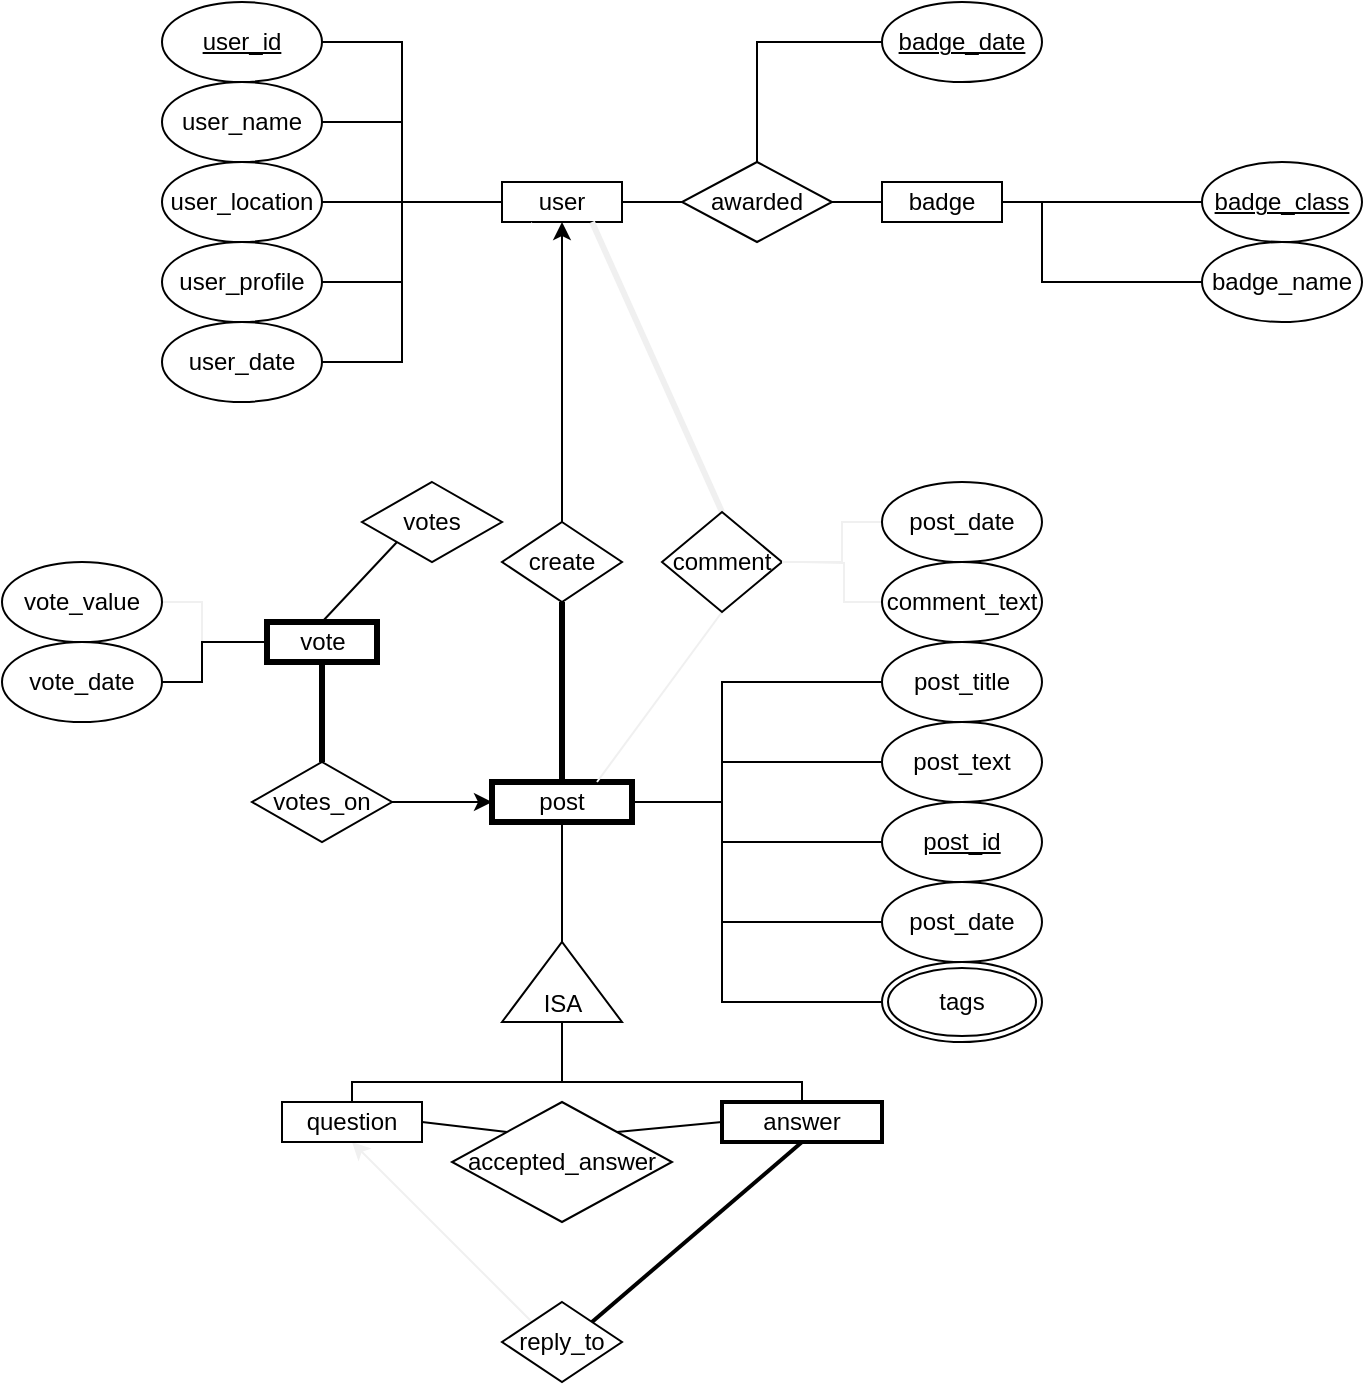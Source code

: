 <mxfile version="13.6.2" type="device"><diagram id="R2lEEEUBdFMjLlhIrx00" name="Page-1"><mxGraphModel dx="920" dy="956" grid="1" gridSize="10" guides="1" tooltips="1" connect="1" arrows="1" fold="1" page="1" pageScale="1" pageWidth="827" pageHeight="1169" math="0" shadow="0" extFonts="Permanent Marker^https://fonts.googleapis.com/css?family=Permanent+Marker"><root><mxCell id="0"/><mxCell id="1" parent="0"/><mxCell id="XA1BQfIsfLlyylWkSNJq-2" value="" style="edgeStyle=orthogonalEdgeStyle;rounded=0;orthogonalLoop=1;jettySize=auto;html=1;endArrow=none;endFill=0;exitX=0;exitY=0.5;exitDx=0;exitDy=0;" parent="1" source="wMCv7-ojYzjNgbDGtpP6-1" target="wMCv7-ojYzjNgbDGtpP6-4" edge="1"><mxGeometry relative="1" as="geometry"><Array as="points"><mxPoint x="370" y="100"/></Array></mxGeometry></mxCell><mxCell id="XA1BQfIsfLlyylWkSNJq-8" value="" style="edgeStyle=orthogonalEdgeStyle;rounded=0;orthogonalLoop=1;jettySize=auto;html=1;endArrow=none;endFill=0;startArrow=classic;startFill=1;" parent="1" source="wMCv7-ojYzjNgbDGtpP6-1" target="XA1BQfIsfLlyylWkSNJq-7" edge="1"><mxGeometry relative="1" as="geometry"/></mxCell><mxCell id="vYHkEzID_XICu0Ha7OsH-2" style="edgeStyle=orthogonalEdgeStyle;rounded=0;orthogonalLoop=1;jettySize=auto;html=1;exitX=1;exitY=0.5;exitDx=0;exitDy=0;entryX=0;entryY=0.5;entryDx=0;entryDy=0;endArrow=none;endFill=0;" parent="1" source="wMCv7-ojYzjNgbDGtpP6-1" target="vYHkEzID_XICu0Ha7OsH-1" edge="1"><mxGeometry relative="1" as="geometry"/></mxCell><mxCell id="wMCv7-ojYzjNgbDGtpP6-1" value="&lt;div&gt;user&lt;/div&gt;" style="rounded=0;whiteSpace=wrap;html=1;" parent="1" vertex="1"><mxGeometry x="370" y="90" width="60" height="20" as="geometry"/></mxCell><mxCell id="XA1BQfIsfLlyylWkSNJq-3" style="edgeStyle=orthogonalEdgeStyle;rounded=0;orthogonalLoop=1;jettySize=auto;html=1;exitX=1;exitY=0.5;exitDx=0;exitDy=0;entryX=0;entryY=0.5;entryDx=0;entryDy=0;endArrow=none;endFill=0;" parent="1" source="wMCv7-ojYzjNgbDGtpP6-2" target="wMCv7-ojYzjNgbDGtpP6-1" edge="1"><mxGeometry relative="1" as="geometry"><Array as="points"><mxPoint x="320" y="140"/><mxPoint x="320" y="100"/></Array></mxGeometry></mxCell><mxCell id="wMCv7-ojYzjNgbDGtpP6-2" value="&lt;div&gt;user_profile&lt;br&gt;&lt;/div&gt;" style="ellipse;whiteSpace=wrap;html=1;" parent="1" vertex="1"><mxGeometry x="200" y="120" width="80" height="40" as="geometry"/></mxCell><mxCell id="wMCv7-ojYzjNgbDGtpP6-4" value="&lt;div&gt;user_location&lt;br&gt;&lt;/div&gt;" style="ellipse;whiteSpace=wrap;html=1;" parent="1" vertex="1"><mxGeometry x="200" y="80" width="80" height="40" as="geometry"/></mxCell><mxCell id="XA1BQfIsfLlyylWkSNJq-38" style="edgeStyle=orthogonalEdgeStyle;rounded=0;orthogonalLoop=1;jettySize=auto;html=1;exitX=1;exitY=0.5;exitDx=0;exitDy=0;entryX=0;entryY=0.5;entryDx=0;entryDy=0;startArrow=none;startFill=0;endArrow=none;endFill=0;strokeWidth=1;" parent="1" source="wMCv7-ojYzjNgbDGtpP6-6" target="wMCv7-ojYzjNgbDGtpP6-1" edge="1"><mxGeometry relative="1" as="geometry"><Array as="points"><mxPoint x="320" y="60"/><mxPoint x="320" y="100"/></Array></mxGeometry></mxCell><mxCell id="wMCv7-ojYzjNgbDGtpP6-6" value="user_name" style="ellipse;whiteSpace=wrap;html=1;" parent="1" vertex="1"><mxGeometry x="200" y="40" width="80" height="40" as="geometry"/></mxCell><mxCell id="XA1BQfIsfLlyylWkSNJq-37" style="edgeStyle=orthogonalEdgeStyle;rounded=0;orthogonalLoop=1;jettySize=auto;html=1;exitX=1;exitY=0.5;exitDx=0;exitDy=0;entryX=0;entryY=0.5;entryDx=0;entryDy=0;startArrow=none;startFill=0;endArrow=none;endFill=0;strokeWidth=1;" parent="1" source="wMCv7-ojYzjNgbDGtpP6-7" target="wMCv7-ojYzjNgbDGtpP6-1" edge="1"><mxGeometry relative="1" as="geometry"><Array as="points"><mxPoint x="320" y="20"/><mxPoint x="320" y="100"/></Array></mxGeometry></mxCell><mxCell id="wMCv7-ojYzjNgbDGtpP6-7" value="&lt;u&gt;user_id&lt;/u&gt;" style="ellipse;whiteSpace=wrap;html=1;" parent="1" vertex="1"><mxGeometry x="200" width="80" height="40" as="geometry"/></mxCell><mxCell id="XA1BQfIsfLlyylWkSNJq-35" style="edgeStyle=orthogonalEdgeStyle;rounded=0;orthogonalLoop=1;jettySize=auto;html=1;exitX=1;exitY=0.5;exitDx=0;exitDy=0;entryX=0;entryY=0.5;entryDx=0;entryDy=0;startArrow=none;startFill=0;endArrow=none;endFill=0;strokeWidth=1;" parent="1" source="wMCv7-ojYzjNgbDGtpP6-8" target="wMCv7-ojYzjNgbDGtpP6-1" edge="1"><mxGeometry relative="1" as="geometry"><Array as="points"><mxPoint x="320" y="180"/><mxPoint x="320" y="100"/></Array></mxGeometry></mxCell><mxCell id="wMCv7-ojYzjNgbDGtpP6-8" value="user_date" style="ellipse;whiteSpace=wrap;html=1;" parent="1" vertex="1"><mxGeometry x="200" y="160" width="80" height="40" as="geometry"/></mxCell><mxCell id="XA1BQfIsfLlyylWkSNJq-11" value="" style="edgeStyle=orthogonalEdgeStyle;rounded=0;orthogonalLoop=1;jettySize=auto;html=1;endArrow=none;endFill=0;strokeWidth=3;" parent="1" source="XA1BQfIsfLlyylWkSNJq-7" target="XA1BQfIsfLlyylWkSNJq-10" edge="1"><mxGeometry relative="1" as="geometry"/></mxCell><mxCell id="XA1BQfIsfLlyylWkSNJq-45" style="rounded=0;orthogonalLoop=1;jettySize=auto;html=1;entryX=0.5;entryY=0;entryDx=0;entryDy=0;startArrow=none;startFill=0;endArrow=none;endFill=0;strokeColor=#f0f0f0;strokeWidth=3;exitX=0.75;exitY=1;exitDx=0;exitDy=0;" parent="1" source="wMCv7-ojYzjNgbDGtpP6-1" target="XA1BQfIsfLlyylWkSNJq-46" edge="1"><mxGeometry relative="1" as="geometry"><mxPoint x="480" y="230" as="sourcePoint"/><mxPoint x="490" y="270" as="targetPoint"/></mxGeometry></mxCell><mxCell id="XA1BQfIsfLlyylWkSNJq-7" value="create" style="rhombus;whiteSpace=wrap;html=1;rounded=0;" parent="1" vertex="1"><mxGeometry x="370" y="260" width="60" height="40" as="geometry"/></mxCell><mxCell id="XA1BQfIsfLlyylWkSNJq-13" value="" style="edgeStyle=orthogonalEdgeStyle;rounded=0;orthogonalLoop=1;jettySize=auto;html=1;endArrow=none;endFill=0;entryX=1;entryY=0.5;entryDx=0;entryDy=0;exitX=1;exitY=0.5;exitDx=0;exitDy=0;" parent="1" source="XA1BQfIsfLlyylWkSNJq-10" target="XA1BQfIsfLlyylWkSNJq-15" edge="1"><mxGeometry relative="1" as="geometry"><mxPoint x="310" y="335" as="targetPoint"/><Array as="points"><mxPoint x="480" y="400"/><mxPoint x="480" y="340"/></Array></mxGeometry></mxCell><mxCell id="XA1BQfIsfLlyylWkSNJq-24" value="" style="edgeStyle=orthogonalEdgeStyle;rounded=0;orthogonalLoop=1;jettySize=auto;html=1;endArrow=none;endFill=0;entryX=0;entryY=0;entryDx=30;entryDy=0;entryPerimeter=0;" parent="1" source="XA1BQfIsfLlyylWkSNJq-10" target="XA1BQfIsfLlyylWkSNJq-25" edge="1"><mxGeometry relative="1" as="geometry"><mxPoint x="400" y="440" as="targetPoint"/></mxGeometry></mxCell><mxCell id="XA1BQfIsfLlyylWkSNJq-10" value="post" style="whiteSpace=wrap;html=1;rounded=0;strokeWidth=3;" parent="1" vertex="1"><mxGeometry x="365" y="390" width="70" height="20" as="geometry"/></mxCell><mxCell id="XA1BQfIsfLlyylWkSNJq-15" value="&lt;div&gt;post_title&lt;/div&gt;" style="ellipse;whiteSpace=wrap;html=1;" parent="1" vertex="1"><mxGeometry x="560" y="320" width="80" height="40" as="geometry"/></mxCell><mxCell id="XA1BQfIsfLlyylWkSNJq-18" style="edgeStyle=orthogonalEdgeStyle;rounded=0;orthogonalLoop=1;jettySize=auto;html=1;exitX=1;exitY=0.5;exitDx=0;exitDy=0;entryX=1;entryY=0.5;entryDx=0;entryDy=0;endArrow=none;endFill=0;" parent="1" source="XA1BQfIsfLlyylWkSNJq-16" target="XA1BQfIsfLlyylWkSNJq-10" edge="1"><mxGeometry relative="1" as="geometry"><Array as="points"><mxPoint x="480" y="380"/><mxPoint x="480" y="400"/></Array></mxGeometry></mxCell><mxCell id="XA1BQfIsfLlyylWkSNJq-16" value="post_text" style="ellipse;whiteSpace=wrap;html=1;" parent="1" vertex="1"><mxGeometry x="560" y="360" width="80" height="40" as="geometry"/></mxCell><mxCell id="XA1BQfIsfLlyylWkSNJq-21" style="edgeStyle=orthogonalEdgeStyle;rounded=0;orthogonalLoop=1;jettySize=auto;html=1;exitX=1;exitY=0.5;exitDx=0;exitDy=0;entryX=1;entryY=0.5;entryDx=0;entryDy=0;endArrow=none;endFill=0;" parent="1" source="XA1BQfIsfLlyylWkSNJq-19" target="XA1BQfIsfLlyylWkSNJq-10" edge="1"><mxGeometry relative="1" as="geometry"><Array as="points"><mxPoint x="480" y="420"/><mxPoint x="480" y="400"/></Array></mxGeometry></mxCell><mxCell id="XA1BQfIsfLlyylWkSNJq-19" value="&lt;u&gt;post_id&lt;/u&gt;" style="ellipse;whiteSpace=wrap;html=1;" parent="1" vertex="1"><mxGeometry x="560" y="400" width="80" height="40" as="geometry"/></mxCell><mxCell id="XA1BQfIsfLlyylWkSNJq-22" style="edgeStyle=orthogonalEdgeStyle;rounded=0;orthogonalLoop=1;jettySize=auto;html=1;exitX=1;exitY=0.5;exitDx=0;exitDy=0;entryX=1;entryY=0.5;entryDx=0;entryDy=0;endArrow=none;endFill=0;" parent="1" source="XA1BQfIsfLlyylWkSNJq-20" target="XA1BQfIsfLlyylWkSNJq-10" edge="1"><mxGeometry relative="1" as="geometry"><Array as="points"><mxPoint x="480" y="460"/><mxPoint x="480" y="400"/></Array></mxGeometry></mxCell><mxCell id="XA1BQfIsfLlyylWkSNJq-20" value="post_date" style="ellipse;whiteSpace=wrap;html=1;" parent="1" vertex="1"><mxGeometry x="560" y="440" width="80" height="40" as="geometry"/></mxCell><mxCell id="XA1BQfIsfLlyylWkSNJq-28" style="edgeStyle=orthogonalEdgeStyle;rounded=0;orthogonalLoop=1;jettySize=auto;html=1;exitX=0.5;exitY=1;exitDx=0;exitDy=0;exitPerimeter=0;entryX=0.5;entryY=0;entryDx=0;entryDy=0;endArrow=none;endFill=0;" parent="1" source="XA1BQfIsfLlyylWkSNJq-25" target="XA1BQfIsfLlyylWkSNJq-26" edge="1"><mxGeometry relative="1" as="geometry"><Array as="points"><mxPoint x="400" y="540"/><mxPoint x="295" y="540"/></Array></mxGeometry></mxCell><mxCell id="XA1BQfIsfLlyylWkSNJq-29" style="edgeStyle=orthogonalEdgeStyle;rounded=0;orthogonalLoop=1;jettySize=auto;html=1;exitX=0.5;exitY=1;exitDx=0;exitDy=0;exitPerimeter=0;entryX=0.5;entryY=0;entryDx=0;entryDy=0;endArrow=none;endFill=0;" parent="1" source="XA1BQfIsfLlyylWkSNJq-25" target="XA1BQfIsfLlyylWkSNJq-27" edge="1"><mxGeometry relative="1" as="geometry"><Array as="points"><mxPoint x="400" y="540"/><mxPoint x="520" y="540"/></Array></mxGeometry></mxCell><mxCell id="XA1BQfIsfLlyylWkSNJq-25" value="ISA" style="verticalLabelPosition=middle;verticalAlign=bottom;html=1;shape=mxgraph.basic.acute_triangle;dx=0.5;labelPosition=center;align=center;" parent="1" vertex="1"><mxGeometry x="370" y="470" width="60" height="40" as="geometry"/></mxCell><mxCell id="XA1BQfIsfLlyylWkSNJq-32" style="edgeStyle=none;rounded=0;orthogonalLoop=1;jettySize=auto;html=1;exitX=0.5;exitY=1;exitDx=0;exitDy=0;entryX=0;entryY=0;entryDx=0;entryDy=0;endArrow=none;endFill=0;strokeColor=#f0f0f0;startArrow=classic;startFill=1;" parent="1" source="XA1BQfIsfLlyylWkSNJq-26" target="XA1BQfIsfLlyylWkSNJq-30" edge="1"><mxGeometry relative="1" as="geometry"/></mxCell><mxCell id="XA1BQfIsfLlyylWkSNJq-26" value="question" style="whiteSpace=wrap;html=1;rounded=0;" parent="1" vertex="1"><mxGeometry x="260" y="550" width="70" height="20" as="geometry"/></mxCell><mxCell id="XA1BQfIsfLlyylWkSNJq-31" style="rounded=0;orthogonalLoop=1;jettySize=auto;html=1;exitX=0.5;exitY=1;exitDx=0;exitDy=0;entryX=1;entryY=0;entryDx=0;entryDy=0;endArrow=none;endFill=0;strokeWidth=2;" parent="1" source="XA1BQfIsfLlyylWkSNJq-27" target="XA1BQfIsfLlyylWkSNJq-30" edge="1"><mxGeometry relative="1" as="geometry"/></mxCell><mxCell id="YtcwD8zCUjljJFJvgcFL-2" style="rounded=0;orthogonalLoop=1;jettySize=auto;html=1;exitX=0;exitY=0.5;exitDx=0;exitDy=0;entryX=1;entryY=0;entryDx=0;entryDy=0;endArrow=none;endFill=0;" parent="1" source="XA1BQfIsfLlyylWkSNJq-27" target="YtcwD8zCUjljJFJvgcFL-1" edge="1"><mxGeometry relative="1" as="geometry"/></mxCell><mxCell id="XA1BQfIsfLlyylWkSNJq-27" value="answer" style="whiteSpace=wrap;html=1;rounded=0;shadow=0;strokeWidth=2;" parent="1" vertex="1"><mxGeometry x="480" y="550" width="80" height="20" as="geometry"/></mxCell><mxCell id="XA1BQfIsfLlyylWkSNJq-30" value="reply_to" style="rhombus;whiteSpace=wrap;html=1;rounded=0;" parent="1" vertex="1"><mxGeometry x="370" y="650" width="60" height="40" as="geometry"/></mxCell><mxCell id="XA1BQfIsfLlyylWkSNJq-51" style="edgeStyle=orthogonalEdgeStyle;rounded=0;orthogonalLoop=1;jettySize=auto;html=1;exitX=1;exitY=0.5;exitDx=0;exitDy=0;entryX=0;entryY=0.5;entryDx=0;entryDy=0;startArrow=none;startFill=0;endArrow=none;endFill=0;strokeColor=#f0f0f0;strokeWidth=1;" parent="1" target="XA1BQfIsfLlyylWkSNJq-50" edge="1"><mxGeometry relative="1" as="geometry"><mxPoint x="520" y="280" as="sourcePoint"/></mxGeometry></mxCell><mxCell id="XA1BQfIsfLlyylWkSNJq-48" style="edgeStyle=none;rounded=0;orthogonalLoop=1;jettySize=auto;html=1;exitX=0.5;exitY=1;exitDx=0;exitDy=0;entryX=0.75;entryY=0;entryDx=0;entryDy=0;startArrow=none;startFill=0;endArrow=none;endFill=0;strokeColor=#f0f0f0;strokeWidth=1;" parent="1" source="XA1BQfIsfLlyylWkSNJq-46" target="XA1BQfIsfLlyylWkSNJq-10" edge="1"><mxGeometry relative="1" as="geometry"/></mxCell><mxCell id="XA1BQfIsfLlyylWkSNJq-46" value="comment" style="shape=rhombus;perimeter=rhombusPerimeter;whiteSpace=wrap;html=1;align=center;shadow=0;strokeWidth=1;rotation=0;" parent="1" vertex="1"><mxGeometry x="450" y="255" width="60" height="50" as="geometry"/></mxCell><mxCell id="XA1BQfIsfLlyylWkSNJq-52" style="edgeStyle=orthogonalEdgeStyle;rounded=0;orthogonalLoop=1;jettySize=auto;html=1;exitX=0;exitY=0.5;exitDx=0;exitDy=0;startArrow=none;startFill=0;endArrow=none;endFill=0;strokeColor=#f0f0f0;strokeWidth=1;entryX=1;entryY=0.5;entryDx=0;entryDy=0;" parent="1" source="XA1BQfIsfLlyylWkSNJq-49" target="XA1BQfIsfLlyylWkSNJq-46" edge="1"><mxGeometry relative="1" as="geometry"><mxPoint x="520" y="280" as="targetPoint"/><Array as="points"><mxPoint x="540" y="260"/><mxPoint x="540" y="280"/></Array></mxGeometry></mxCell><mxCell id="XA1BQfIsfLlyylWkSNJq-49" value="post_date" style="ellipse;whiteSpace=wrap;html=1;" parent="1" vertex="1"><mxGeometry x="560" y="240" width="80" height="40" as="geometry"/></mxCell><mxCell id="XA1BQfIsfLlyylWkSNJq-50" value="comment_text" style="ellipse;whiteSpace=wrap;html=1;" parent="1" vertex="1"><mxGeometry x="560" y="280" width="80" height="40" as="geometry"/></mxCell><mxCell id="XA1BQfIsfLlyylWkSNJq-54" style="rounded=0;orthogonalLoop=1;jettySize=auto;html=1;exitX=0.5;exitY=0;exitDx=0;exitDy=0;entryX=0.25;entryY=1;entryDx=0;entryDy=0;startArrow=none;startFill=0;endArrow=classic;endFill=1;strokeWidth=1;strokeColor=#FFFFFF;" parent="1" source="XA1BQfIsfLlyylWkSNJq-53" target="wMCv7-ojYzjNgbDGtpP6-1" edge="1"><mxGeometry relative="1" as="geometry"/></mxCell><mxCell id="6WcAOV23s2SwrxqiV7dV-18" style="edgeStyle=none;rounded=0;orthogonalLoop=1;jettySize=auto;html=1;exitX=0;exitY=1;exitDx=0;exitDy=0;entryX=0.5;entryY=0;entryDx=0;entryDy=0;startArrow=none;startFill=0;endArrow=none;endFill=0;strokeWidth=1;" edge="1" parent="1" source="XA1BQfIsfLlyylWkSNJq-53" target="6WcAOV23s2SwrxqiV7dV-16"><mxGeometry relative="1" as="geometry"/></mxCell><mxCell id="XA1BQfIsfLlyylWkSNJq-53" value="votes" style="shape=rhombus;perimeter=rhombusPerimeter;whiteSpace=wrap;html=1;align=center;shadow=0;strokeWidth=1;" parent="1" vertex="1"><mxGeometry x="300" y="240" width="70" height="40" as="geometry"/></mxCell><mxCell id="XA1BQfIsfLlyylWkSNJq-58" style="edgeStyle=orthogonalEdgeStyle;rounded=0;orthogonalLoop=1;jettySize=auto;html=1;exitX=1;exitY=0.5;exitDx=0;exitDy=0;entryX=0;entryY=0.5;entryDx=0;entryDy=0;startArrow=none;startFill=0;endArrow=none;endFill=0;strokeColor=#f0f0f0;strokeWidth=1;" parent="1" source="XA1BQfIsfLlyylWkSNJq-57" target="6WcAOV23s2SwrxqiV7dV-16" edge="1"><mxGeometry relative="1" as="geometry"><Array as="points"><mxPoint x="220" y="300"/><mxPoint x="220" y="320"/></Array></mxGeometry></mxCell><mxCell id="XA1BQfIsfLlyylWkSNJq-57" value="vote_value" style="ellipse;whiteSpace=wrap;html=1;" parent="1" vertex="1"><mxGeometry x="120" y="280" width="80" height="40" as="geometry"/></mxCell><mxCell id="vYHkEzID_XICu0Ha7OsH-11" style="edgeStyle=orthogonalEdgeStyle;rounded=0;orthogonalLoop=1;jettySize=auto;html=1;exitX=0;exitY=0.5;exitDx=0;exitDy=0;entryX=0.5;entryY=0;entryDx=0;entryDy=0;endArrow=none;endFill=0;" parent="1" source="vYHkEzID_XICu0Ha7OsH-9" target="vYHkEzID_XICu0Ha7OsH-1" edge="1"><mxGeometry relative="1" as="geometry"><Array as="points"><mxPoint x="498" y="20"/></Array><mxPoint x="600" y="100" as="targetPoint"/></mxGeometry></mxCell><mxCell id="vYHkEzID_XICu0Ha7OsH-1" value="awarded" style="rhombus;whiteSpace=wrap;html=1;" parent="1" vertex="1"><mxGeometry x="460" y="80" width="75" height="40" as="geometry"/></mxCell><mxCell id="6WcAOV23s2SwrxqiV7dV-11" value="" style="edgeStyle=orthogonalEdgeStyle;rounded=0;orthogonalLoop=1;jettySize=auto;html=1;endArrow=none;endFill=0;" edge="1" parent="1" source="vYHkEzID_XICu0Ha7OsH-7" target="6WcAOV23s2SwrxqiV7dV-9"><mxGeometry relative="1" as="geometry"/></mxCell><mxCell id="vYHkEzID_XICu0Ha7OsH-7" value="badge_class" style="ellipse;whiteSpace=wrap;html=1;fontStyle=4" parent="1" vertex="1"><mxGeometry x="720" y="80" width="80" height="40" as="geometry"/></mxCell><mxCell id="6WcAOV23s2SwrxqiV7dV-2" style="edgeStyle=orthogonalEdgeStyle;rounded=0;orthogonalLoop=1;jettySize=auto;html=1;exitX=0;exitY=0.5;exitDx=0;exitDy=0;endArrow=none;endFill=0;entryX=1;entryY=0.5;entryDx=0;entryDy=0;" edge="1" parent="1" source="vYHkEzID_XICu0Ha7OsH-8" target="6WcAOV23s2SwrxqiV7dV-9"><mxGeometry relative="1" as="geometry"><mxPoint x="572.5" y="90" as="targetPoint"/><Array as="points"><mxPoint x="640" y="140"/><mxPoint x="640" y="100"/></Array></mxGeometry></mxCell><mxCell id="vYHkEzID_XICu0Ha7OsH-8" value="&lt;span&gt;badge_name&lt;/span&gt;" style="ellipse;whiteSpace=wrap;html=1;fontStyle=0" parent="1" vertex="1"><mxGeometry x="720" y="120" width="80" height="40" as="geometry"/></mxCell><mxCell id="vYHkEzID_XICu0Ha7OsH-9" value="&lt;u&gt;badge_date&lt;/u&gt;" style="ellipse;whiteSpace=wrap;html=1;" parent="1" vertex="1"><mxGeometry x="560" width="80" height="40" as="geometry"/></mxCell><mxCell id="YtcwD8zCUjljJFJvgcFL-3" style="edgeStyle=none;rounded=0;orthogonalLoop=1;jettySize=auto;html=1;exitX=0;exitY=0;exitDx=0;exitDy=0;entryX=1;entryY=0.5;entryDx=0;entryDy=0;endArrow=none;endFill=0;" parent="1" source="YtcwD8zCUjljJFJvgcFL-1" target="XA1BQfIsfLlyylWkSNJq-26" edge="1"><mxGeometry relative="1" as="geometry"/></mxCell><mxCell id="YtcwD8zCUjljJFJvgcFL-1" value="&lt;div&gt;accepted_answer&lt;/div&gt;" style="rhombus;whiteSpace=wrap;html=1;rounded=0;" parent="1" vertex="1"><mxGeometry x="345" y="550" width="110" height="60" as="geometry"/></mxCell><mxCell id="6WcAOV23s2SwrxqiV7dV-4" style="edgeStyle=orthogonalEdgeStyle;rounded=0;orthogonalLoop=1;jettySize=auto;html=1;exitX=1;exitY=0.5;exitDx=0;exitDy=0;entryX=1;entryY=0.5;entryDx=0;entryDy=0;endArrow=none;endFill=0;" edge="1" parent="1" source="6WcAOV23s2SwrxqiV7dV-3" target="XA1BQfIsfLlyylWkSNJq-10"><mxGeometry relative="1" as="geometry"><Array as="points"><mxPoint x="480" y="500"/><mxPoint x="480" y="400"/></Array></mxGeometry></mxCell><mxCell id="6WcAOV23s2SwrxqiV7dV-3" value="tags" style="ellipse;shape=doubleEllipse;margin=3;whiteSpace=wrap;html=1;align=center;" vertex="1" parent="1"><mxGeometry x="560" y="480" width="80" height="40" as="geometry"/></mxCell><mxCell id="6WcAOV23s2SwrxqiV7dV-7" style="edgeStyle=orthogonalEdgeStyle;rounded=0;orthogonalLoop=1;jettySize=auto;html=1;exitX=1;exitY=0.5;exitDx=0;exitDy=0;entryX=0;entryY=0.5;entryDx=0;entryDy=0;endArrow=none;endFill=0;" edge="1" parent="1" source="6WcAOV23s2SwrxqiV7dV-6" target="6WcAOV23s2SwrxqiV7dV-16"><mxGeometry relative="1" as="geometry"><Array as="points"><mxPoint x="220" y="340"/><mxPoint x="220" y="320"/></Array></mxGeometry></mxCell><mxCell id="6WcAOV23s2SwrxqiV7dV-6" value="vote_date" style="ellipse;whiteSpace=wrap;html=1;" vertex="1" parent="1"><mxGeometry x="120" y="320" width="80" height="40" as="geometry"/></mxCell><mxCell id="6WcAOV23s2SwrxqiV7dV-10" style="edgeStyle=orthogonalEdgeStyle;rounded=0;orthogonalLoop=1;jettySize=auto;html=1;exitX=0.5;exitY=1;exitDx=0;exitDy=0;entryX=1;entryY=0.5;entryDx=0;entryDy=0;endArrow=none;endFill=0;" edge="1" parent="1" source="6WcAOV23s2SwrxqiV7dV-9" target="vYHkEzID_XICu0Ha7OsH-1"><mxGeometry relative="1" as="geometry"><Array as="points"><mxPoint x="590" y="100"/></Array></mxGeometry></mxCell><mxCell id="6WcAOV23s2SwrxqiV7dV-9" value="&lt;div&gt;badge&lt;/div&gt;" style="rounded=0;whiteSpace=wrap;html=1;" vertex="1" parent="1"><mxGeometry x="560" y="90" width="60" height="20" as="geometry"/></mxCell><mxCell id="6WcAOV23s2SwrxqiV7dV-20" style="edgeStyle=none;rounded=0;orthogonalLoop=1;jettySize=auto;html=1;exitX=0.5;exitY=1;exitDx=0;exitDy=0;entryX=0.5;entryY=0;entryDx=0;entryDy=0;startArrow=none;startFill=0;endArrow=none;endFill=0;strokeWidth=3;" edge="1" parent="1" source="6WcAOV23s2SwrxqiV7dV-16" target="6WcAOV23s2SwrxqiV7dV-19"><mxGeometry relative="1" as="geometry"/></mxCell><mxCell id="6WcAOV23s2SwrxqiV7dV-16" value="vote" style="whiteSpace=wrap;html=1;align=center;strokeWidth=3;" vertex="1" parent="1"><mxGeometry x="252.5" y="310" width="55" height="20" as="geometry"/></mxCell><mxCell id="6WcAOV23s2SwrxqiV7dV-21" style="edgeStyle=none;rounded=0;orthogonalLoop=1;jettySize=auto;html=1;exitX=1;exitY=0.5;exitDx=0;exitDy=0;entryX=0;entryY=0.5;entryDx=0;entryDy=0;startArrow=none;startFill=0;endArrow=classic;endFill=1;strokeWidth=1;" edge="1" parent="1" source="6WcAOV23s2SwrxqiV7dV-19" target="XA1BQfIsfLlyylWkSNJq-10"><mxGeometry relative="1" as="geometry"/></mxCell><mxCell id="6WcAOV23s2SwrxqiV7dV-19" value="votes_on" style="shape=rhombus;perimeter=rhombusPerimeter;whiteSpace=wrap;html=1;align=center;shadow=0;strokeWidth=1;" vertex="1" parent="1"><mxGeometry x="245" y="380" width="70" height="40" as="geometry"/></mxCell></root></mxGraphModel></diagram></mxfile>